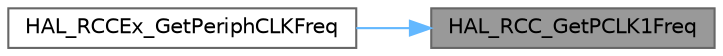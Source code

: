 digraph "HAL_RCC_GetPCLK1Freq"
{
 // LATEX_PDF_SIZE
  bgcolor="transparent";
  edge [fontname=Helvetica,fontsize=10,labelfontname=Helvetica,labelfontsize=10];
  node [fontname=Helvetica,fontsize=10,shape=box,height=0.2,width=0.4];
  rankdir="RL";
  Node1 [id="Node000001",label="HAL_RCC_GetPCLK1Freq",height=0.2,width=0.4,color="gray40", fillcolor="grey60", style="filled", fontcolor="black",tooltip="Returns the PCLK1 frequency"];
  Node1 -> Node2 [id="edge1_Node000001_Node000002",dir="back",color="steelblue1",style="solid",tooltip=" "];
  Node2 [id="Node000002",label="HAL_RCCEx_GetPeriphCLKFreq",height=0.2,width=0.4,color="grey40", fillcolor="white", style="filled",URL="$group___r_c_c_ex___exported___functions___group1.html#ga14acaeb88163a6bb0839470b753ba1bd",tooltip="Returns the peripheral clock frequency."];
}
